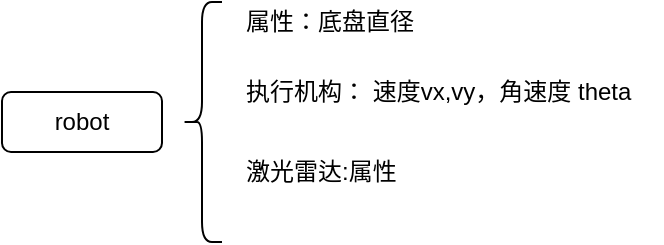 <mxfile version="12.2.4"><diagram id="ceIggo5eE26MX_jT8Qx1"><mxGraphModel dx="1679" dy="647" grid="1" gridSize="10" guides="1" tooltips="1" connect="1" arrows="1" fold="1" page="1" pageScale="1" pageWidth="850" pageHeight="1100" math="0" shadow="0"><root><mxCell id="0"/><mxCell id="1" parent="0"/><mxCell id="2" value="robot" style="rounded=1;whiteSpace=wrap;html=1;" vertex="1" parent="1"><mxGeometry x="230" y="220" width="80" height="30" as="geometry"/></mxCell><mxCell id="3" value="" style="shape=curlyBracket;whiteSpace=wrap;html=1;rounded=1;" vertex="1" parent="1"><mxGeometry x="320" y="175" width="20" height="120" as="geometry"/></mxCell><mxCell id="4" value="属性：底盘直径" style="text;html=1;resizable=0;points=[];autosize=1;align=left;verticalAlign=top;spacingTop=-4;" vertex="1" parent="1"><mxGeometry x="350" y="175" width="100" height="20" as="geometry"/></mxCell><mxCell id="5" value="执行机构： 速度vx,vy，角速度 theta&lt;br&gt;&lt;br&gt;" style="text;html=1;resizable=0;points=[];autosize=1;align=left;verticalAlign=top;spacingTop=-4;" vertex="1" parent="1"><mxGeometry x="350" y="210" width="210" height="30" as="geometry"/></mxCell><mxCell id="6" value="激光雷达:属性" style="text;html=1;resizable=0;points=[];autosize=1;align=left;verticalAlign=top;spacingTop=-4;" vertex="1" parent="1"><mxGeometry x="350" y="250" width="90" height="20" as="geometry"/></mxCell></root></mxGraphModel></diagram></mxfile>
